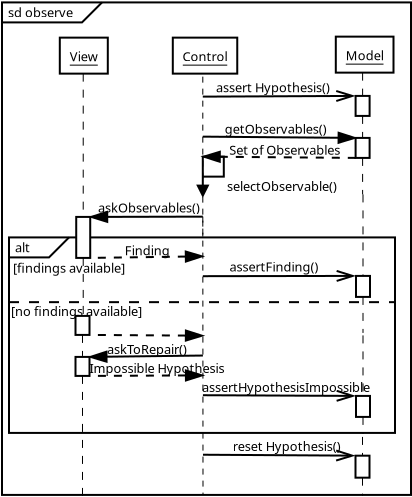 <?xml version="1.0" encoding="UTF-8"?>
<dia:diagram xmlns:dia="http://www.lysator.liu.se/~alla/dia/">
  <dia:layer name="Achtergrond" visible="true">
    <dia:object type="Standard - Box" version="0" id="O0">
      <dia:attribute name="obj_pos">
        <dia:point val="0.95,1.4"/>
      </dia:attribute>
      <dia:attribute name="obj_bb">
        <dia:rectangle val="0.9,1.35;21.45,26.075"/>
      </dia:attribute>
      <dia:attribute name="elem_corner">
        <dia:point val="0.95,1.4"/>
      </dia:attribute>
      <dia:attribute name="elem_width">
        <dia:real val="20.45"/>
      </dia:attribute>
      <dia:attribute name="elem_height">
        <dia:real val="24.625"/>
      </dia:attribute>
      <dia:attribute name="border_width">
        <dia:real val="0.1"/>
      </dia:attribute>
      <dia:attribute name="show_background">
        <dia:boolean val="false"/>
      </dia:attribute>
    </dia:object>
    <dia:object type="Standard - Box" version="0" id="O1">
      <dia:attribute name="obj_pos">
        <dia:point val="1.3,13.15"/>
      </dia:attribute>
      <dia:attribute name="obj_bb">
        <dia:rectangle val="1.25,13.1;20.65,22.975"/>
      </dia:attribute>
      <dia:attribute name="elem_corner">
        <dia:point val="1.3,13.15"/>
      </dia:attribute>
      <dia:attribute name="elem_width">
        <dia:real val="19.3"/>
      </dia:attribute>
      <dia:attribute name="elem_height">
        <dia:real val="9.775"/>
      </dia:attribute>
      <dia:attribute name="border_width">
        <dia:real val="0.1"/>
      </dia:attribute>
      <dia:attribute name="show_background">
        <dia:boolean val="false"/>
      </dia:attribute>
    </dia:object>
    <dia:object type="UML - Object" version="0" id="O2">
      <dia:attribute name="obj_pos">
        <dia:point val="17.64,3.111"/>
      </dia:attribute>
      <dia:attribute name="obj_bb">
        <dia:rectangle val="17.59,3.061;20.44,4.961"/>
      </dia:attribute>
      <dia:attribute name="elem_corner">
        <dia:point val="17.64,3.111"/>
      </dia:attribute>
      <dia:attribute name="elem_width">
        <dia:real val="2.75"/>
      </dia:attribute>
      <dia:attribute name="elem_height">
        <dia:real val="1.8"/>
      </dia:attribute>
      <dia:attribute name="text_colour">
        <dia:color val="#000000"/>
      </dia:attribute>
      <dia:attribute name="line_colour">
        <dia:color val="#000000"/>
      </dia:attribute>
      <dia:attribute name="fill_colour">
        <dia:color val="#ffffff"/>
      </dia:attribute>
      <dia:attribute name="text">
        <dia:composite type="text">
          <dia:attribute name="string">
            <dia:string>#Model#</dia:string>
          </dia:attribute>
          <dia:attribute name="font">
            <dia:font family="sans" style="0" name="Helvetica"/>
          </dia:attribute>
          <dia:attribute name="height">
            <dia:real val="0.8"/>
          </dia:attribute>
          <dia:attribute name="pos">
            <dia:point val="19.015,4.154"/>
          </dia:attribute>
          <dia:attribute name="color">
            <dia:color val="#000000"/>
          </dia:attribute>
          <dia:attribute name="alignment">
            <dia:enum val="1"/>
          </dia:attribute>
        </dia:composite>
      </dia:attribute>
      <dia:attribute name="stereotype">
        <dia:string>##</dia:string>
      </dia:attribute>
      <dia:attribute name="exstate">
        <dia:string>##</dia:string>
      </dia:attribute>
      <dia:attribute name="attrib">
        <dia:composite type="text">
          <dia:attribute name="string">
            <dia:string>##</dia:string>
          </dia:attribute>
          <dia:attribute name="font">
            <dia:font family="sans" style="0" name="Helvetica"/>
          </dia:attribute>
          <dia:attribute name="height">
            <dia:real val="0.8"/>
          </dia:attribute>
          <dia:attribute name="pos">
            <dia:point val="0,0"/>
          </dia:attribute>
          <dia:attribute name="color">
            <dia:color val="#000000"/>
          </dia:attribute>
          <dia:attribute name="alignment">
            <dia:enum val="0"/>
          </dia:attribute>
        </dia:composite>
      </dia:attribute>
      <dia:attribute name="is_active">
        <dia:boolean val="false"/>
      </dia:attribute>
      <dia:attribute name="show_attribs">
        <dia:boolean val="false"/>
      </dia:attribute>
      <dia:attribute name="multiple">
        <dia:boolean val="false"/>
      </dia:attribute>
    </dia:object>
    <dia:object type="UML - Object" version="0" id="O3">
      <dia:attribute name="obj_pos">
        <dia:point val="9.49,3.161"/>
      </dia:attribute>
      <dia:attribute name="obj_bb">
        <dia:rectangle val="9.44,3.111;12.65,5.011"/>
      </dia:attribute>
      <dia:attribute name="elem_corner">
        <dia:point val="9.49,3.161"/>
      </dia:attribute>
      <dia:attribute name="elem_width">
        <dia:real val="3.11"/>
      </dia:attribute>
      <dia:attribute name="elem_height">
        <dia:real val="1.8"/>
      </dia:attribute>
      <dia:attribute name="text_colour">
        <dia:color val="#000000"/>
      </dia:attribute>
      <dia:attribute name="line_colour">
        <dia:color val="#000000"/>
      </dia:attribute>
      <dia:attribute name="fill_colour">
        <dia:color val="#ffffff"/>
      </dia:attribute>
      <dia:attribute name="text">
        <dia:composite type="text">
          <dia:attribute name="string">
            <dia:string>#Control#</dia:string>
          </dia:attribute>
          <dia:attribute name="font">
            <dia:font family="sans" style="0" name="Helvetica"/>
          </dia:attribute>
          <dia:attribute name="height">
            <dia:real val="0.8"/>
          </dia:attribute>
          <dia:attribute name="pos">
            <dia:point val="11.045,4.204"/>
          </dia:attribute>
          <dia:attribute name="color">
            <dia:color val="#000000"/>
          </dia:attribute>
          <dia:attribute name="alignment">
            <dia:enum val="1"/>
          </dia:attribute>
        </dia:composite>
      </dia:attribute>
      <dia:attribute name="stereotype">
        <dia:string>##</dia:string>
      </dia:attribute>
      <dia:attribute name="exstate">
        <dia:string>##</dia:string>
      </dia:attribute>
      <dia:attribute name="attrib">
        <dia:composite type="text">
          <dia:attribute name="string">
            <dia:string>##</dia:string>
          </dia:attribute>
          <dia:attribute name="font">
            <dia:font family="sans" style="0" name="Helvetica"/>
          </dia:attribute>
          <dia:attribute name="height">
            <dia:real val="0.8"/>
          </dia:attribute>
          <dia:attribute name="pos">
            <dia:point val="0,0"/>
          </dia:attribute>
          <dia:attribute name="color">
            <dia:color val="#000000"/>
          </dia:attribute>
          <dia:attribute name="alignment">
            <dia:enum val="0"/>
          </dia:attribute>
        </dia:composite>
      </dia:attribute>
      <dia:attribute name="is_active">
        <dia:boolean val="false"/>
      </dia:attribute>
      <dia:attribute name="show_attribs">
        <dia:boolean val="false"/>
      </dia:attribute>
      <dia:attribute name="multiple">
        <dia:boolean val="false"/>
      </dia:attribute>
    </dia:object>
    <dia:object type="UML - Object" version="0" id="O4">
      <dia:attribute name="obj_pos">
        <dia:point val="3.84,3.161"/>
      </dia:attribute>
      <dia:attribute name="obj_bb">
        <dia:rectangle val="3.79,3.111;6.272,5.011"/>
      </dia:attribute>
      <dia:attribute name="elem_corner">
        <dia:point val="3.84,3.161"/>
      </dia:attribute>
      <dia:attribute name="elem_width">
        <dia:real val="2.382"/>
      </dia:attribute>
      <dia:attribute name="elem_height">
        <dia:real val="1.8"/>
      </dia:attribute>
      <dia:attribute name="text_colour">
        <dia:color val="#000000"/>
      </dia:attribute>
      <dia:attribute name="line_colour">
        <dia:color val="#000000"/>
      </dia:attribute>
      <dia:attribute name="fill_colour">
        <dia:color val="#ffffff"/>
      </dia:attribute>
      <dia:attribute name="text">
        <dia:composite type="text">
          <dia:attribute name="string">
            <dia:string>#View#</dia:string>
          </dia:attribute>
          <dia:attribute name="font">
            <dia:font family="sans" style="0" name="Helvetica"/>
          </dia:attribute>
          <dia:attribute name="height">
            <dia:real val="0.8"/>
          </dia:attribute>
          <dia:attribute name="pos">
            <dia:point val="5.031,4.204"/>
          </dia:attribute>
          <dia:attribute name="color">
            <dia:color val="#000000"/>
          </dia:attribute>
          <dia:attribute name="alignment">
            <dia:enum val="1"/>
          </dia:attribute>
        </dia:composite>
      </dia:attribute>
      <dia:attribute name="stereotype">
        <dia:string>##</dia:string>
      </dia:attribute>
      <dia:attribute name="exstate">
        <dia:string>##</dia:string>
      </dia:attribute>
      <dia:attribute name="attrib">
        <dia:composite type="text">
          <dia:attribute name="string">
            <dia:string>##</dia:string>
          </dia:attribute>
          <dia:attribute name="font">
            <dia:font family="sans" style="0" name="Helvetica"/>
          </dia:attribute>
          <dia:attribute name="height">
            <dia:real val="0.8"/>
          </dia:attribute>
          <dia:attribute name="pos">
            <dia:point val="0,0"/>
          </dia:attribute>
          <dia:attribute name="color">
            <dia:color val="#000000"/>
          </dia:attribute>
          <dia:attribute name="alignment">
            <dia:enum val="0"/>
          </dia:attribute>
        </dia:composite>
      </dia:attribute>
      <dia:attribute name="is_active">
        <dia:boolean val="false"/>
      </dia:attribute>
      <dia:attribute name="show_attribs">
        <dia:boolean val="false"/>
      </dia:attribute>
      <dia:attribute name="multiple">
        <dia:boolean val="false"/>
      </dia:attribute>
    </dia:object>
    <dia:object type="UML - Lifeline" version="0" id="O5">
      <dia:attribute name="obj_pos">
        <dia:point val="18.98,7.075"/>
      </dia:attribute>
      <dia:attribute name="obj_bb">
        <dia:rectangle val="18.63,7.05;19.33,11.025"/>
      </dia:attribute>
      <dia:attribute name="conn_endpoints">
        <dia:point val="18.98,7.075"/>
        <dia:point val="18.98,11"/>
      </dia:attribute>
      <dia:attribute name="line_colour">
        <dia:color val="#000000"/>
      </dia:attribute>
      <dia:attribute name="fill_colour">
        <dia:color val="#ffffff"/>
      </dia:attribute>
      <dia:attribute name="rtop">
        <dia:real val="1.1"/>
      </dia:attribute>
      <dia:attribute name="rbot">
        <dia:real val="2.1"/>
      </dia:attribute>
      <dia:attribute name="draw_focus">
        <dia:boolean val="true"/>
      </dia:attribute>
      <dia:attribute name="draw_cross">
        <dia:boolean val="false"/>
      </dia:attribute>
      <dia:attribute name="cpl_northwest">
        <dia:int val="1"/>
      </dia:attribute>
      <dia:attribute name="cpl_southwest">
        <dia:int val="1"/>
      </dia:attribute>
      <dia:attribute name="cpl_northeast">
        <dia:int val="1"/>
      </dia:attribute>
      <dia:attribute name="cpl_southeast">
        <dia:int val="1"/>
      </dia:attribute>
      <dia:connections>
        <dia:connection handle="0" to="O14" connection="6"/>
      </dia:connections>
    </dia:object>
    <dia:object type="UML - Message" version="0" id="O6">
      <dia:attribute name="obj_pos">
        <dia:point val="10.99,8.111"/>
      </dia:attribute>
      <dia:attribute name="obj_bb">
        <dia:rectangle val="10.94,7.424;18.683,8.575"/>
      </dia:attribute>
      <dia:attribute name="conn_endpoints">
        <dia:point val="10.99,8.111"/>
        <dia:point val="18.63,8.175"/>
      </dia:attribute>
      <dia:attribute name="text_colour">
        <dia:color val="#000000"/>
      </dia:attribute>
      <dia:attribute name="line_colour">
        <dia:color val="#000000"/>
      </dia:attribute>
      <dia:attribute name="text">
        <dia:string>#getObservables()#</dia:string>
      </dia:attribute>
      <dia:attribute name="type">
        <dia:enum val="0"/>
      </dia:attribute>
      <dia:attribute name="text_pos">
        <dia:point val="14.64,7.966"/>
      </dia:attribute>
      <dia:connections>
        <dia:connection handle="0" to="O9" connection="2"/>
        <dia:connection handle="1" to="O5" connection="0"/>
      </dia:connections>
    </dia:object>
    <dia:object type="UML - Lifeline" version="0" id="O7">
      <dia:attribute name="obj_pos">
        <dia:point val="5.011,4.961"/>
      </dia:attribute>
      <dia:attribute name="obj_bb">
        <dia:rectangle val="4.661,4.936;5.361,17.05"/>
      </dia:attribute>
      <dia:attribute name="conn_endpoints">
        <dia:point val="5.011,4.961"/>
        <dia:point val="5.011,17.025"/>
      </dia:attribute>
      <dia:attribute name="line_colour">
        <dia:color val="#000000"/>
      </dia:attribute>
      <dia:attribute name="fill_colour">
        <dia:color val="#ffffff"/>
      </dia:attribute>
      <dia:attribute name="rtop">
        <dia:real val="7.164"/>
      </dia:attribute>
      <dia:attribute name="rbot">
        <dia:real val="9.214"/>
      </dia:attribute>
      <dia:attribute name="draw_focus">
        <dia:boolean val="true"/>
      </dia:attribute>
      <dia:attribute name="draw_cross">
        <dia:boolean val="false"/>
      </dia:attribute>
      <dia:attribute name="cpl_northwest">
        <dia:int val="1"/>
      </dia:attribute>
      <dia:attribute name="cpl_southwest">
        <dia:int val="1"/>
      </dia:attribute>
      <dia:attribute name="cpl_northeast">
        <dia:int val="1"/>
      </dia:attribute>
      <dia:attribute name="cpl_southeast">
        <dia:int val="1"/>
      </dia:attribute>
      <dia:connections>
        <dia:connection handle="0" to="O4" connection="6"/>
      </dia:connections>
    </dia:object>
    <dia:object type="UML - Message" version="0" id="O8">
      <dia:attribute name="obj_pos">
        <dia:point val="10.99,9.111"/>
      </dia:attribute>
      <dia:attribute name="obj_bb">
        <dia:rectangle val="10.94,8.474;18.683,9.575"/>
      </dia:attribute>
      <dia:attribute name="conn_endpoints">
        <dia:point val="10.99,9.111"/>
        <dia:point val="18.63,9.175"/>
      </dia:attribute>
      <dia:attribute name="text_colour">
        <dia:color val="#000000"/>
      </dia:attribute>
      <dia:attribute name="line_colour">
        <dia:color val="#000000"/>
      </dia:attribute>
      <dia:attribute name="text">
        <dia:string>#Set of Observables#</dia:string>
      </dia:attribute>
      <dia:attribute name="type">
        <dia:enum val="4"/>
      </dia:attribute>
      <dia:attribute name="text_pos">
        <dia:point val="15.09,9.016"/>
      </dia:attribute>
      <dia:connections>
        <dia:connection handle="0" to="O9" connection="3"/>
        <dia:connection handle="1" to="O5" connection="4"/>
      </dia:connections>
    </dia:object>
    <dia:object type="Standard - Line" version="0" id="O9">
      <dia:attribute name="obj_pos">
        <dia:point val="10.99,5.111"/>
      </dia:attribute>
      <dia:attribute name="obj_bb">
        <dia:rectangle val="10.965,5.086;11.015,13.136"/>
      </dia:attribute>
      <dia:attribute name="conn_endpoints">
        <dia:point val="10.99,5.111"/>
        <dia:point val="10.99,13.111"/>
      </dia:attribute>
      <dia:attribute name="numcp">
        <dia:int val="7"/>
      </dia:attribute>
      <dia:attribute name="line_width">
        <dia:real val="0.05"/>
      </dia:attribute>
      <dia:attribute name="line_style">
        <dia:enum val="4"/>
      </dia:attribute>
      <dia:attribute name="dashlength">
        <dia:real val="3.0"/>
      </dia:attribute>
    </dia:object>
    <dia:object type="UML - Message" version="0" id="O10">
      <dia:attribute name="obj_pos">
        <dia:point val="10.99,12.111"/>
      </dia:attribute>
      <dia:attribute name="obj_bb">
        <dia:rectangle val="5.31,11.357;11.04,12.525"/>
      </dia:attribute>
      <dia:attribute name="conn_endpoints">
        <dia:point val="10.99,12.111"/>
        <dia:point val="5.361,12.125"/>
      </dia:attribute>
      <dia:attribute name="text_colour">
        <dia:color val="#000000"/>
      </dia:attribute>
      <dia:attribute name="line_colour">
        <dia:color val="#000000"/>
      </dia:attribute>
      <dia:attribute name="text">
        <dia:string>#askObservables()#</dia:string>
      </dia:attribute>
      <dia:attribute name="type">
        <dia:enum val="0"/>
      </dia:attribute>
      <dia:attribute name="text_pos">
        <dia:point val="8.3,11.9"/>
      </dia:attribute>
      <dia:connections>
        <dia:connection handle="0" to="O9" connection="6"/>
        <dia:connection handle="1" to="O7" connection="1"/>
      </dia:connections>
    </dia:object>
    <dia:object type="UML - Message" version="0" id="O11">
      <dia:attribute name="obj_pos">
        <dia:point val="10.991,14.095"/>
      </dia:attribute>
      <dia:attribute name="obj_bb">
        <dia:rectangle val="5.306,13.501;11.042,14.576"/>
      </dia:attribute>
      <dia:attribute name="conn_endpoints">
        <dia:point val="10.991,14.095"/>
        <dia:point val="5.361,14.175"/>
      </dia:attribute>
      <dia:attribute name="text_colour">
        <dia:color val="#000000"/>
      </dia:attribute>
      <dia:attribute name="line_colour">
        <dia:color val="#000000"/>
      </dia:attribute>
      <dia:attribute name="text">
        <dia:string>#Finding#</dia:string>
      </dia:attribute>
      <dia:attribute name="type">
        <dia:enum val="4"/>
      </dia:attribute>
      <dia:attribute name="text_pos">
        <dia:point val="8.21,14.043"/>
      </dia:attribute>
      <dia:connections>
        <dia:connection handle="0" to="O15" connection="1"/>
        <dia:connection handle="1" to="O7" connection="5"/>
      </dia:connections>
    </dia:object>
    <dia:object type="Standard - PolyLine" version="0" id="O12">
      <dia:attribute name="obj_pos">
        <dia:point val="9.575,16.4"/>
      </dia:attribute>
      <dia:attribute name="obj_bb">
        <dia:rectangle val="9.575,16.4;9.575,16.4"/>
      </dia:attribute>
      <dia:attribute name="poly_points">
        <dia:point val="9.575,16.4"/>
        <dia:point val="9.575,16.4"/>
      </dia:attribute>
    </dia:object>
    <dia:object type="UML - Message" version="0" id="O13">
      <dia:attribute name="obj_pos">
        <dia:point val="10.99,6.111"/>
      </dia:attribute>
      <dia:attribute name="obj_bb">
        <dia:rectangle val="10.94,5.345;18.682,6.475"/>
      </dia:attribute>
      <dia:attribute name="conn_endpoints">
        <dia:point val="10.99,6.111"/>
        <dia:point val="18.63,6.075"/>
      </dia:attribute>
      <dia:attribute name="text_colour">
        <dia:color val="#000000"/>
      </dia:attribute>
      <dia:attribute name="line_colour">
        <dia:color val="#000000"/>
      </dia:attribute>
      <dia:attribute name="text">
        <dia:string>#assert Hypothesis()#</dia:string>
      </dia:attribute>
      <dia:attribute name="type">
        <dia:enum val="3"/>
      </dia:attribute>
      <dia:attribute name="text_pos">
        <dia:point val="14.5,5.888"/>
      </dia:attribute>
      <dia:connections>
        <dia:connection handle="0" to="O9" connection="0"/>
        <dia:connection handle="1" to="O14" connection="0"/>
      </dia:connections>
    </dia:object>
    <dia:object type="UML - Lifeline" version="0" id="O14">
      <dia:attribute name="obj_pos">
        <dia:point val="18.98,4.911"/>
      </dia:attribute>
      <dia:attribute name="obj_bb">
        <dia:rectangle val="18.63,4.886;19.33,7.175"/>
      </dia:attribute>
      <dia:attribute name="conn_endpoints">
        <dia:point val="18.98,4.911"/>
        <dia:point val="18.98,7.15"/>
      </dia:attribute>
      <dia:attribute name="line_colour">
        <dia:color val="#000000"/>
      </dia:attribute>
      <dia:attribute name="fill_colour">
        <dia:color val="#ffffff"/>
      </dia:attribute>
      <dia:attribute name="rtop">
        <dia:real val="1.164"/>
      </dia:attribute>
      <dia:attribute name="rbot">
        <dia:real val="2.164"/>
      </dia:attribute>
      <dia:attribute name="draw_focus">
        <dia:boolean val="true"/>
      </dia:attribute>
      <dia:attribute name="draw_cross">
        <dia:boolean val="false"/>
      </dia:attribute>
      <dia:attribute name="cpl_northwest">
        <dia:int val="1"/>
      </dia:attribute>
      <dia:attribute name="cpl_southwest">
        <dia:int val="1"/>
      </dia:attribute>
      <dia:attribute name="cpl_northeast">
        <dia:int val="1"/>
      </dia:attribute>
      <dia:attribute name="cpl_southeast">
        <dia:int val="1"/>
      </dia:attribute>
      <dia:connections>
        <dia:connection handle="0" to="O2" connection="6"/>
      </dia:connections>
    </dia:object>
    <dia:object type="Standard - Line" version="0" id="O15">
      <dia:attribute name="obj_pos">
        <dia:point val="10.99,12.111"/>
      </dia:attribute>
      <dia:attribute name="obj_bb">
        <dia:rectangle val="10.965,12.086;11.025,26.025"/>
      </dia:attribute>
      <dia:attribute name="conn_endpoints">
        <dia:point val="10.99,12.111"/>
        <dia:point val="11,26"/>
      </dia:attribute>
      <dia:attribute name="numcp">
        <dia:int val="13"/>
      </dia:attribute>
      <dia:attribute name="line_width">
        <dia:real val="0.05"/>
      </dia:attribute>
      <dia:attribute name="line_style">
        <dia:enum val="4"/>
      </dia:attribute>
      <dia:attribute name="dashlength">
        <dia:real val="3.0"/>
      </dia:attribute>
      <dia:connections>
        <dia:connection handle="0" to="O9" connection="6"/>
      </dia:connections>
    </dia:object>
    <dia:object type="Standard - ZigZagLine" version="1" id="O16">
      <dia:attribute name="obj_pos">
        <dia:point val="10.99,10.111"/>
      </dia:attribute>
      <dia:attribute name="obj_bb">
        <dia:rectangle val="10.94,10.061;12.04,11.611"/>
      </dia:attribute>
      <dia:attribute name="orth_points">
        <dia:point val="10.99,10.111"/>
        <dia:point val="11.99,10.111"/>
        <dia:point val="11.99,11.111"/>
        <dia:point val="10.99,11.111"/>
      </dia:attribute>
      <dia:attribute name="orth_orient">
        <dia:enum val="0"/>
        <dia:enum val="1"/>
        <dia:enum val="0"/>
      </dia:attribute>
      <dia:attribute name="autorouting">
        <dia:boolean val="true"/>
      </dia:attribute>
      <dia:attribute name="end_arrow">
        <dia:enum val="3"/>
      </dia:attribute>
      <dia:attribute name="end_arrow_length">
        <dia:real val="0.5"/>
      </dia:attribute>
      <dia:attribute name="end_arrow_width">
        <dia:real val="0.5"/>
      </dia:attribute>
      <dia:connections>
        <dia:connection handle="0" to="O9" connection="4"/>
        <dia:connection handle="1" to="O9" connection="5"/>
      </dia:connections>
    </dia:object>
    <dia:object type="Standard - Text" version="1" id="O17">
      <dia:attribute name="obj_pos">
        <dia:point val="12.2,10.825"/>
      </dia:attribute>
      <dia:attribute name="obj_bb">
        <dia:rectangle val="12.2,10.283;17.703,11.223"/>
      </dia:attribute>
      <dia:attribute name="text">
        <dia:composite type="text">
          <dia:attribute name="string">
            <dia:string>#selectObservable()#</dia:string>
          </dia:attribute>
          <dia:attribute name="font">
            <dia:font family="sans" style="0" name="Helvetica"/>
          </dia:attribute>
          <dia:attribute name="height">
            <dia:real val="0.8"/>
          </dia:attribute>
          <dia:attribute name="pos">
            <dia:point val="12.2,10.825"/>
          </dia:attribute>
          <dia:attribute name="color">
            <dia:color val="#000000"/>
          </dia:attribute>
          <dia:attribute name="alignment">
            <dia:enum val="0"/>
          </dia:attribute>
        </dia:composite>
      </dia:attribute>
      <dia:attribute name="valign">
        <dia:enum val="3"/>
      </dia:attribute>
    </dia:object>
    <dia:object type="UML - Message" version="0" id="O18">
      <dia:attribute name="obj_pos">
        <dia:point val="10.992,15.088"/>
      </dia:attribute>
      <dia:attribute name="obj_bb">
        <dia:rectangle val="10.942,14.316;18.701,15.475"/>
      </dia:attribute>
      <dia:attribute name="conn_endpoints">
        <dia:point val="10.992,15.088"/>
        <dia:point val="18.65,15.075"/>
      </dia:attribute>
      <dia:attribute name="text_colour">
        <dia:color val="#000000"/>
      </dia:attribute>
      <dia:attribute name="line_colour">
        <dia:color val="#000000"/>
      </dia:attribute>
      <dia:attribute name="text">
        <dia:string>#assertFinding()#</dia:string>
      </dia:attribute>
      <dia:attribute name="type">
        <dia:enum val="3"/>
      </dia:attribute>
      <dia:attribute name="text_pos">
        <dia:point val="14.55,14.858"/>
      </dia:attribute>
      <dia:connections>
        <dia:connection handle="0" to="O15" connection="2"/>
        <dia:connection handle="1" to="O19" connection="0"/>
      </dia:connections>
    </dia:object>
    <dia:object type="UML - Lifeline" version="0" id="O19">
      <dia:attribute name="obj_pos">
        <dia:point val="19,11"/>
      </dia:attribute>
      <dia:attribute name="obj_bb">
        <dia:rectangle val="18.65,10.975;19.35,17.95"/>
      </dia:attribute>
      <dia:attribute name="conn_endpoints">
        <dia:point val="19,11"/>
        <dia:point val="19,17.925"/>
      </dia:attribute>
      <dia:attribute name="line_colour">
        <dia:color val="#000000"/>
      </dia:attribute>
      <dia:attribute name="fill_colour">
        <dia:color val="#ffffff"/>
      </dia:attribute>
      <dia:attribute name="rtop">
        <dia:real val="4.075"/>
      </dia:attribute>
      <dia:attribute name="rbot">
        <dia:real val="5.125"/>
      </dia:attribute>
      <dia:attribute name="draw_focus">
        <dia:boolean val="true"/>
      </dia:attribute>
      <dia:attribute name="draw_cross">
        <dia:boolean val="false"/>
      </dia:attribute>
      <dia:attribute name="cpl_northwest">
        <dia:int val="1"/>
      </dia:attribute>
      <dia:attribute name="cpl_southwest">
        <dia:int val="1"/>
      </dia:attribute>
      <dia:attribute name="cpl_northeast">
        <dia:int val="1"/>
      </dia:attribute>
      <dia:attribute name="cpl_southeast">
        <dia:int val="1"/>
      </dia:attribute>
    </dia:object>
    <dia:object type="Standard - PolyLine" version="0" id="O20">
      <dia:attribute name="obj_pos">
        <dia:point val="0.95,2.4"/>
      </dia:attribute>
      <dia:attribute name="obj_bb">
        <dia:rectangle val="0.9,1.329;6.021,2.45"/>
      </dia:attribute>
      <dia:attribute name="poly_points">
        <dia:point val="0.95,2.4"/>
        <dia:point val="4.95,2.4"/>
        <dia:point val="5.95,1.4"/>
      </dia:attribute>
      <dia:attribute name="line_width">
        <dia:real val="0.1"/>
      </dia:attribute>
    </dia:object>
    <dia:object type="Standard - Text" version="1" id="O21">
      <dia:attribute name="obj_pos">
        <dia:point val="1.25,2.138"/>
      </dia:attribute>
      <dia:attribute name="obj_bb">
        <dia:rectangle val="1.25,1.578;4.455,2.569"/>
      </dia:attribute>
      <dia:attribute name="text">
        <dia:composite type="text">
          <dia:attribute name="string">
            <dia:string>#sd observe#</dia:string>
          </dia:attribute>
          <dia:attribute name="font">
            <dia:font family="sans" style="0" name="Helvetica"/>
          </dia:attribute>
          <dia:attribute name="height">
            <dia:real val="0.8"/>
          </dia:attribute>
          <dia:attribute name="pos">
            <dia:point val="1.25,2.138"/>
          </dia:attribute>
          <dia:attribute name="color">
            <dia:color val="#000000"/>
          </dia:attribute>
          <dia:attribute name="alignment">
            <dia:enum val="0"/>
          </dia:attribute>
        </dia:composite>
      </dia:attribute>
      <dia:attribute name="valign">
        <dia:enum val="3"/>
      </dia:attribute>
    </dia:object>
    <dia:object type="UML - Message" version="0" id="O22">
      <dia:attribute name="obj_pos">
        <dia:point val="10.999,24.016"/>
      </dia:attribute>
      <dia:attribute name="obj_bb">
        <dia:rectangle val="10.948,23.29;18.677,24.463"/>
      </dia:attribute>
      <dia:attribute name="conn_endpoints">
        <dia:point val="10.999,24.016"/>
        <dia:point val="18.625,24.062"/>
      </dia:attribute>
      <dia:attribute name="text_colour">
        <dia:color val="#000000"/>
      </dia:attribute>
      <dia:attribute name="line_colour">
        <dia:color val="#000000"/>
      </dia:attribute>
      <dia:attribute name="text">
        <dia:string>#reset Hypothesis()#</dia:string>
      </dia:attribute>
      <dia:attribute name="type">
        <dia:enum val="3"/>
      </dia:attribute>
      <dia:attribute name="text_pos">
        <dia:point val="15.191,23.833"/>
      </dia:attribute>
      <dia:connections>
        <dia:connection handle="0" to="O15" connection="11"/>
        <dia:connection handle="1" to="O34" connection="0"/>
      </dia:connections>
    </dia:object>
    <dia:object type="Standard - PolyLine" version="0" id="O23">
      <dia:attribute name="obj_pos">
        <dia:point val="1.3,14.15"/>
      </dia:attribute>
      <dia:attribute name="obj_bb">
        <dia:rectangle val="1.25,13.079;4.371,14.2"/>
      </dia:attribute>
      <dia:attribute name="poly_points">
        <dia:point val="1.3,14.15"/>
        <dia:point val="3.3,14.15"/>
        <dia:point val="4.3,13.15"/>
      </dia:attribute>
      <dia:attribute name="line_width">
        <dia:real val="0.1"/>
      </dia:attribute>
    </dia:object>
    <dia:object type="Standard - Text" version="1" id="O24">
      <dia:attribute name="obj_pos">
        <dia:point val="1.6,13.887"/>
      </dia:attribute>
      <dia:attribute name="obj_bb">
        <dia:rectangle val="1.6,13.328;2.365,14.319"/>
      </dia:attribute>
      <dia:attribute name="text">
        <dia:composite type="text">
          <dia:attribute name="string">
            <dia:string>#alt#</dia:string>
          </dia:attribute>
          <dia:attribute name="font">
            <dia:font family="sans" style="0" name="Helvetica"/>
          </dia:attribute>
          <dia:attribute name="height">
            <dia:real val="0.8"/>
          </dia:attribute>
          <dia:attribute name="pos">
            <dia:point val="1.6,13.887"/>
          </dia:attribute>
          <dia:attribute name="color">
            <dia:color val="#000000"/>
          </dia:attribute>
          <dia:attribute name="alignment">
            <dia:enum val="0"/>
          </dia:attribute>
        </dia:composite>
      </dia:attribute>
      <dia:attribute name="valign">
        <dia:enum val="3"/>
      </dia:attribute>
    </dia:object>
    <dia:object type="Standard - Line" version="0" id="O25">
      <dia:attribute name="obj_pos">
        <dia:point val="6,19"/>
      </dia:attribute>
      <dia:attribute name="obj_bb">
        <dia:rectangle val="6,19;6,19"/>
      </dia:attribute>
      <dia:attribute name="conn_endpoints">
        <dia:point val="6,19"/>
        <dia:point val="6,19"/>
      </dia:attribute>
      <dia:attribute name="numcp">
        <dia:int val="1"/>
      </dia:attribute>
      <dia:attribute name="line_style">
        <dia:enum val="1"/>
      </dia:attribute>
      <dia:attribute name="dashlength">
        <dia:real val="2.0"/>
      </dia:attribute>
    </dia:object>
    <dia:object type="Standard - Line" version="0" id="O26">
      <dia:attribute name="obj_pos">
        <dia:point val="1.3,16.387"/>
      </dia:attribute>
      <dia:attribute name="obj_bb">
        <dia:rectangle val="1.25,16.337;20.65,16.438"/>
      </dia:attribute>
      <dia:attribute name="conn_endpoints">
        <dia:point val="1.3,16.387"/>
        <dia:point val="20.6,16.387"/>
      </dia:attribute>
      <dia:attribute name="numcp">
        <dia:int val="1"/>
      </dia:attribute>
      <dia:attribute name="line_style">
        <dia:enum val="4"/>
      </dia:attribute>
      <dia:attribute name="dashlength">
        <dia:real val="5.0"/>
      </dia:attribute>
    </dia:object>
    <dia:object type="UML - Lifeline" version="0" id="O27">
      <dia:attribute name="obj_pos">
        <dia:point val="4.975,17.075"/>
      </dia:attribute>
      <dia:attribute name="obj_bb">
        <dia:rectangle val="4.625,17.05;5.325,19.1"/>
      </dia:attribute>
      <dia:attribute name="conn_endpoints">
        <dia:point val="4.975,17.075"/>
        <dia:point val="4.975,19.075"/>
      </dia:attribute>
      <dia:attribute name="line_colour">
        <dia:color val="#000000"/>
      </dia:attribute>
      <dia:attribute name="fill_colour">
        <dia:color val="#ffffff"/>
      </dia:attribute>
      <dia:attribute name="rtop">
        <dia:real val="3.553e-15"/>
      </dia:attribute>
      <dia:attribute name="rbot">
        <dia:real val="0.95"/>
      </dia:attribute>
      <dia:attribute name="draw_focus">
        <dia:boolean val="true"/>
      </dia:attribute>
      <dia:attribute name="draw_cross">
        <dia:boolean val="false"/>
      </dia:attribute>
      <dia:attribute name="cpl_northwest">
        <dia:int val="1"/>
      </dia:attribute>
      <dia:attribute name="cpl_southwest">
        <dia:int val="1"/>
      </dia:attribute>
      <dia:attribute name="cpl_northeast">
        <dia:int val="1"/>
      </dia:attribute>
      <dia:attribute name="cpl_southeast">
        <dia:int val="1"/>
      </dia:attribute>
    </dia:object>
    <dia:object type="UML - Message" version="0" id="O28">
      <dia:attribute name="obj_pos">
        <dia:point val="10.994,18.064"/>
      </dia:attribute>
      <dia:attribute name="obj_bb">
        <dia:rectangle val="5.272,17.625;11.045,18.944"/>
      </dia:attribute>
      <dia:attribute name="conn_endpoints">
        <dia:point val="10.994,18.064"/>
        <dia:point val="5.325,18.025"/>
      </dia:attribute>
      <dia:attribute name="text_colour">
        <dia:color val="#000000"/>
      </dia:attribute>
      <dia:attribute name="line_colour">
        <dia:color val="#000000"/>
      </dia:attribute>
      <dia:attribute name="text">
        <dia:string>##</dia:string>
      </dia:attribute>
      <dia:attribute name="type">
        <dia:enum val="4"/>
      </dia:attribute>
      <dia:attribute name="text_pos">
        <dia:point val="8.16,18.544"/>
      </dia:attribute>
      <dia:connections>
        <dia:connection handle="0" to="O15" connection="5"/>
        <dia:connection handle="1" to="O27" connection="5"/>
      </dia:connections>
    </dia:object>
    <dia:object type="Standard - Text" version="1" id="O29">
      <dia:attribute name="obj_pos">
        <dia:point val="1.4,17.075"/>
      </dia:attribute>
      <dia:attribute name="obj_bb">
        <dia:rectangle val="1.4,16.515;7.915,17.507"/>
      </dia:attribute>
      <dia:attribute name="text">
        <dia:composite type="text">
          <dia:attribute name="string">
            <dia:string>#[no findings available]#</dia:string>
          </dia:attribute>
          <dia:attribute name="font">
            <dia:font family="sans" style="0" name="Helvetica"/>
          </dia:attribute>
          <dia:attribute name="height">
            <dia:real val="0.8"/>
          </dia:attribute>
          <dia:attribute name="pos">
            <dia:point val="1.4,17.075"/>
          </dia:attribute>
          <dia:attribute name="color">
            <dia:color val="#000000"/>
          </dia:attribute>
          <dia:attribute name="alignment">
            <dia:enum val="0"/>
          </dia:attribute>
        </dia:composite>
      </dia:attribute>
      <dia:attribute name="valign">
        <dia:enum val="3"/>
      </dia:attribute>
    </dia:object>
    <dia:object type="UML - Message" version="0" id="O30">
      <dia:attribute name="obj_pos">
        <dia:point val="10.995,19.056"/>
      </dia:attribute>
      <dia:attribute name="obj_bb">
        <dia:rectangle val="5.27,18.433;11.046,19.526"/>
      </dia:attribute>
      <dia:attribute name="conn_endpoints">
        <dia:point val="10.995,19.056"/>
        <dia:point val="5.325,19.125"/>
      </dia:attribute>
      <dia:attribute name="text_colour">
        <dia:color val="#000000"/>
      </dia:attribute>
      <dia:attribute name="line_colour">
        <dia:color val="#000000"/>
      </dia:attribute>
      <dia:attribute name="text">
        <dia:string>#askToRepair()#</dia:string>
      </dia:attribute>
      <dia:attribute name="type">
        <dia:enum val="0"/>
      </dia:attribute>
      <dia:attribute name="text_pos">
        <dia:point val="8.2,18.975"/>
      </dia:attribute>
      <dia:connections>
        <dia:connection handle="0" to="O15" connection="6"/>
        <dia:connection handle="1" to="O31" connection="1"/>
      </dia:connections>
    </dia:object>
    <dia:object type="UML - Lifeline" version="0" id="O31">
      <dia:attribute name="obj_pos">
        <dia:point val="4.975,19.125"/>
      </dia:attribute>
      <dia:attribute name="obj_bb">
        <dia:rectangle val="4.625,19.1;5.325,26.1"/>
      </dia:attribute>
      <dia:attribute name="conn_endpoints">
        <dia:point val="4.975,19.125"/>
        <dia:point val="4.975,26.075"/>
      </dia:attribute>
      <dia:attribute name="line_colour">
        <dia:color val="#000000"/>
      </dia:attribute>
      <dia:attribute name="fill_colour">
        <dia:color val="#ffffff"/>
      </dia:attribute>
      <dia:attribute name="rtop">
        <dia:real val="3.553e-15"/>
      </dia:attribute>
      <dia:attribute name="rbot">
        <dia:real val="0.95"/>
      </dia:attribute>
      <dia:attribute name="draw_focus">
        <dia:boolean val="true"/>
      </dia:attribute>
      <dia:attribute name="draw_cross">
        <dia:boolean val="false"/>
      </dia:attribute>
      <dia:attribute name="cpl_northwest">
        <dia:int val="1"/>
      </dia:attribute>
      <dia:attribute name="cpl_southwest">
        <dia:int val="1"/>
      </dia:attribute>
      <dia:attribute name="cpl_northeast">
        <dia:int val="1"/>
      </dia:attribute>
      <dia:attribute name="cpl_southeast">
        <dia:int val="1"/>
      </dia:attribute>
    </dia:object>
    <dia:object type="UML - Message" version="0" id="O32">
      <dia:attribute name="obj_pos">
        <dia:point val="10.996,20.048"/>
      </dia:attribute>
      <dia:attribute name="obj_bb">
        <dia:rectangle val="5.273,19.383;11.971,20.475"/>
      </dia:attribute>
      <dia:attribute name="conn_endpoints">
        <dia:point val="10.996,20.048"/>
        <dia:point val="5.325,20.075"/>
      </dia:attribute>
      <dia:attribute name="text_colour">
        <dia:color val="#000000"/>
      </dia:attribute>
      <dia:attribute name="line_colour">
        <dia:color val="#000000"/>
      </dia:attribute>
      <dia:attribute name="text">
        <dia:string>#Impossible Hypothesis#</dia:string>
      </dia:attribute>
      <dia:attribute name="type">
        <dia:enum val="4"/>
      </dia:attribute>
      <dia:attribute name="text_pos">
        <dia:point val="8.7,19.925"/>
      </dia:attribute>
      <dia:connections>
        <dia:connection handle="0" to="O15" connection="7"/>
        <dia:connection handle="1" to="O31" connection="5"/>
      </dia:connections>
    </dia:object>
    <dia:object type="UML - Message" version="0" id="O33">
      <dia:attribute name="obj_pos">
        <dia:point val="10.996,21.04"/>
      </dia:attribute>
      <dia:attribute name="obj_bb">
        <dia:rectangle val="10.946,20.332;19.223,21.475"/>
      </dia:attribute>
      <dia:attribute name="conn_endpoints">
        <dia:point val="10.996,21.04"/>
        <dia:point val="18.65,21.075"/>
      </dia:attribute>
      <dia:attribute name="text_colour">
        <dia:color val="#000000"/>
      </dia:attribute>
      <dia:attribute name="line_colour">
        <dia:color val="#000000"/>
      </dia:attribute>
      <dia:attribute name="text">
        <dia:string>#assertHypothesisImpossible#</dia:string>
      </dia:attribute>
      <dia:attribute name="type">
        <dia:enum val="3"/>
      </dia:attribute>
      <dia:attribute name="text_pos">
        <dia:point val="15.15,20.875"/>
      </dia:attribute>
      <dia:connections>
        <dia:connection handle="0" to="O15" connection="8"/>
        <dia:connection handle="1" to="O35" connection="0"/>
      </dia:connections>
    </dia:object>
    <dia:object type="UML - Lifeline" version="0" id="O34">
      <dia:attribute name="obj_pos">
        <dia:point val="18.975,23.125"/>
      </dia:attribute>
      <dia:attribute name="obj_bb">
        <dia:rectangle val="18.625,23.1;19.325,26.087"/>
      </dia:attribute>
      <dia:attribute name="conn_endpoints">
        <dia:point val="18.975,23.125"/>
        <dia:point val="18.975,26.062"/>
      </dia:attribute>
      <dia:attribute name="line_colour">
        <dia:color val="#000000"/>
      </dia:attribute>
      <dia:attribute name="fill_colour">
        <dia:color val="#ffffff"/>
      </dia:attribute>
      <dia:attribute name="rtop">
        <dia:real val="0.938"/>
      </dia:attribute>
      <dia:attribute name="rbot">
        <dia:real val="2.038"/>
      </dia:attribute>
      <dia:attribute name="draw_focus">
        <dia:boolean val="true"/>
      </dia:attribute>
      <dia:attribute name="draw_cross">
        <dia:boolean val="false"/>
      </dia:attribute>
      <dia:attribute name="cpl_northwest">
        <dia:int val="1"/>
      </dia:attribute>
      <dia:attribute name="cpl_southwest">
        <dia:int val="1"/>
      </dia:attribute>
      <dia:attribute name="cpl_northeast">
        <dia:int val="1"/>
      </dia:attribute>
      <dia:attribute name="cpl_southeast">
        <dia:int val="1"/>
      </dia:attribute>
    </dia:object>
    <dia:object type="UML - Lifeline" version="0" id="O35">
      <dia:attribute name="obj_pos">
        <dia:point val="19,18.05"/>
      </dia:attribute>
      <dia:attribute name="obj_bb">
        <dia:rectangle val="18.65,18.025;19.35,23"/>
      </dia:attribute>
      <dia:attribute name="conn_endpoints">
        <dia:point val="19,18.05"/>
        <dia:point val="19,22.975"/>
      </dia:attribute>
      <dia:attribute name="line_colour">
        <dia:color val="#000000"/>
      </dia:attribute>
      <dia:attribute name="fill_colour">
        <dia:color val="#ffffff"/>
      </dia:attribute>
      <dia:attribute name="rtop">
        <dia:real val="3.025"/>
      </dia:attribute>
      <dia:attribute name="rbot">
        <dia:real val="4.075"/>
      </dia:attribute>
      <dia:attribute name="draw_focus">
        <dia:boolean val="true"/>
      </dia:attribute>
      <dia:attribute name="draw_cross">
        <dia:boolean val="false"/>
      </dia:attribute>
      <dia:attribute name="cpl_northwest">
        <dia:int val="1"/>
      </dia:attribute>
      <dia:attribute name="cpl_southwest">
        <dia:int val="1"/>
      </dia:attribute>
      <dia:attribute name="cpl_northeast">
        <dia:int val="1"/>
      </dia:attribute>
      <dia:attribute name="cpl_southeast">
        <dia:int val="1"/>
      </dia:attribute>
    </dia:object>
    <dia:object type="Standard - Text" version="1" id="O36">
      <dia:attribute name="obj_pos">
        <dia:point val="1.5,14.918"/>
      </dia:attribute>
      <dia:attribute name="obj_bb">
        <dia:rectangle val="1.5,14.358;7.102,15.349"/>
      </dia:attribute>
      <dia:attribute name="text">
        <dia:composite type="text">
          <dia:attribute name="string">
            <dia:string>#[findings available]#</dia:string>
          </dia:attribute>
          <dia:attribute name="font">
            <dia:font family="sans" style="0" name="Helvetica"/>
          </dia:attribute>
          <dia:attribute name="height">
            <dia:real val="0.8"/>
          </dia:attribute>
          <dia:attribute name="pos">
            <dia:point val="1.5,14.918"/>
          </dia:attribute>
          <dia:attribute name="color">
            <dia:color val="#000000"/>
          </dia:attribute>
          <dia:attribute name="alignment">
            <dia:enum val="0"/>
          </dia:attribute>
        </dia:composite>
      </dia:attribute>
      <dia:attribute name="valign">
        <dia:enum val="3"/>
      </dia:attribute>
    </dia:object>
  </dia:layer>
</dia:diagram>
